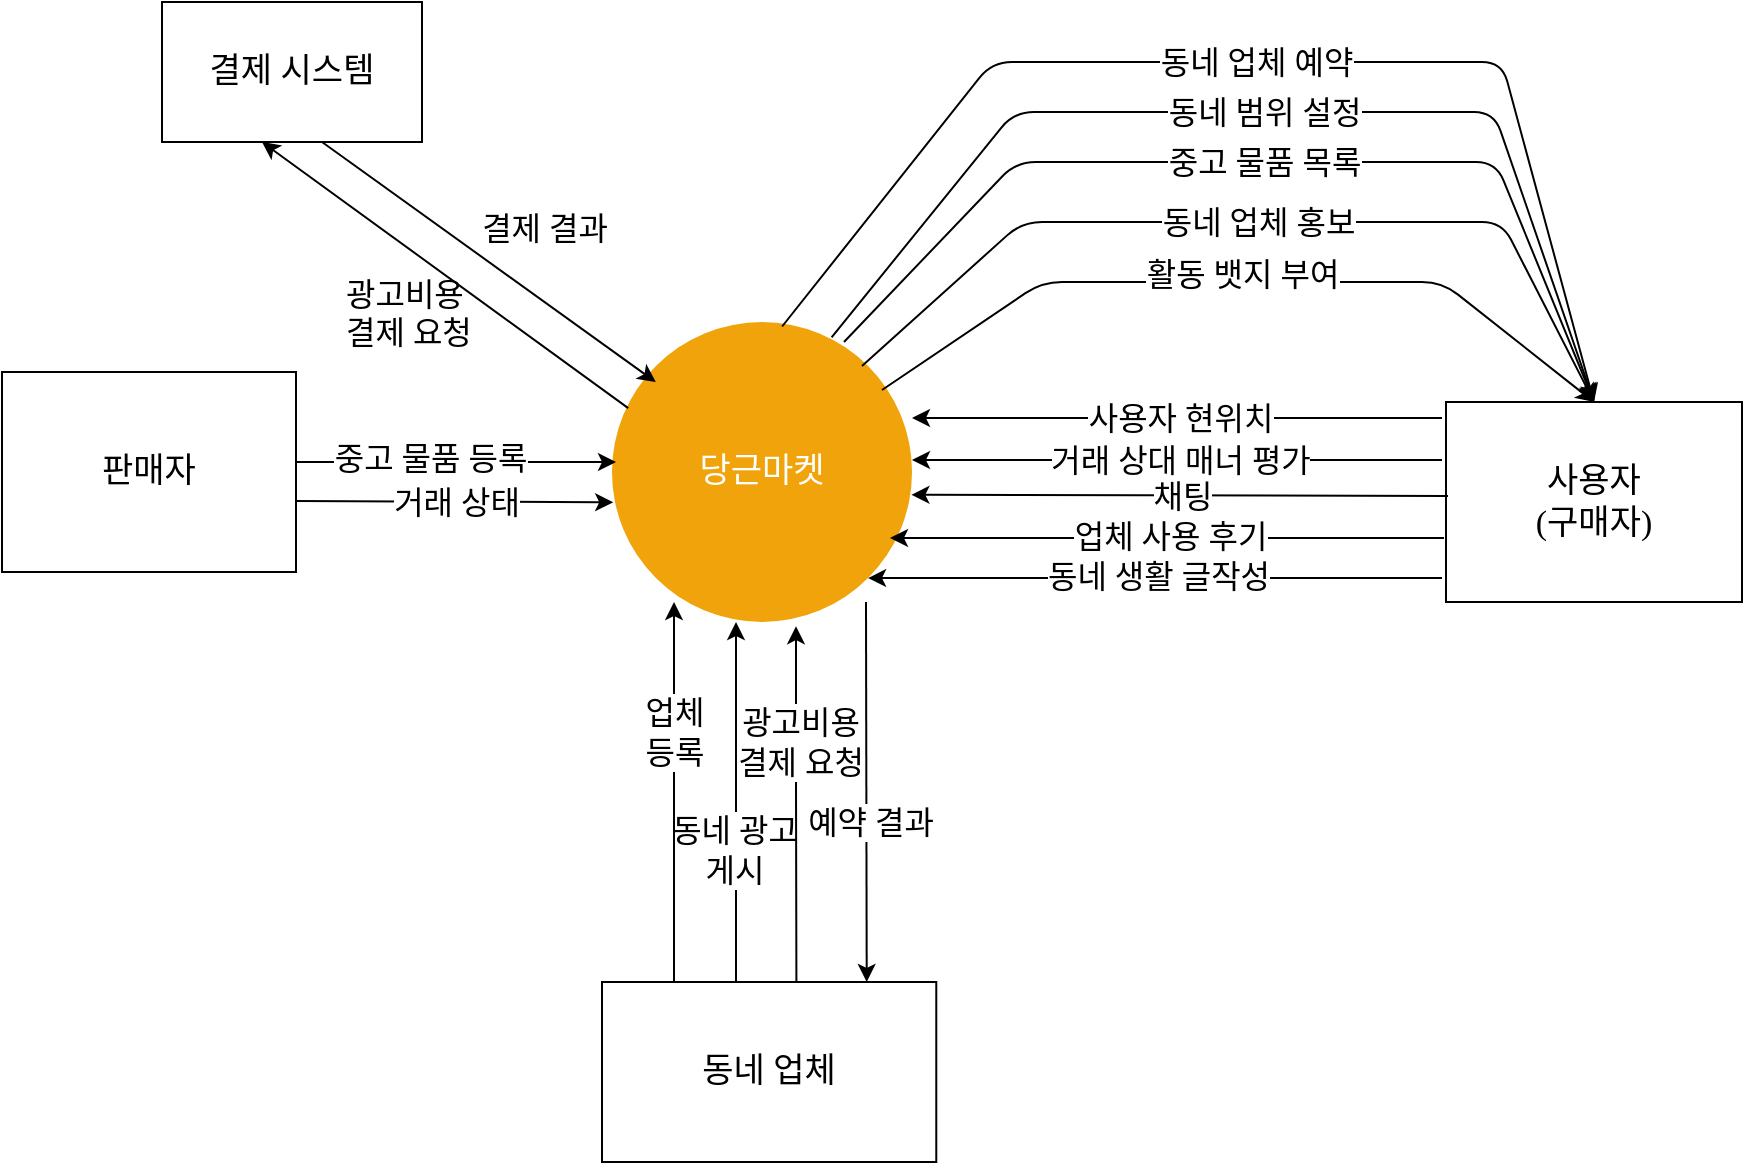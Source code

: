 <mxfile version="13.7.3" type="github">
  <diagram id="2eBaNiK83SsfWGN7OqTg" name="Page-1">
    <mxGraphModel dx="920" dy="552" grid="1" gridSize="10" guides="1" tooltips="1" connect="1" arrows="1" fold="1" page="1" pageScale="1" pageWidth="827" pageHeight="1169" background="#FFFFFF" math="0" shadow="0">
      <root>
        <mxCell id="0" />
        <mxCell id="1" parent="0" />
        <mxCell id="iDiovrbEPyYLWm7U3jqZ-1" value="당근마켓" style="ellipse;whiteSpace=wrap;html=1;aspect=fixed;fontFamily=Do Hyeon;fontSize=17;fillColor=#f0a30a;fontColor=#ffffff;strokeColor=none;fontSource=https%3A%2F%2Ffonts.googleapis.com%2Fcss%3Ffamily%3DDo%2BHyeon;" parent="1" vertex="1">
          <mxGeometry x="315" y="370" width="150" height="150" as="geometry" />
        </mxCell>
        <mxCell id="iDiovrbEPyYLWm7U3jqZ-4" value="동네 업체" style="rounded=0;whiteSpace=wrap;html=1;fontFamily=Do Hyeon;fontSize=17;fontSource=https%3A%2F%2Ffonts.googleapis.com%2Fcss%3Ffamily%3DDo%2BHyeon;" parent="1" vertex="1">
          <mxGeometry x="310" y="700" width="167.14" height="90" as="geometry" />
        </mxCell>
        <mxCell id="iDiovrbEPyYLWm7U3jqZ-26" value="사용자&lt;br&gt;(구매자)" style="rounded=0;whiteSpace=wrap;html=1;fontFamily=Do Hyeon;fontSize=17;fontSource=https%3A%2F%2Ffonts.googleapis.com%2Fcss%3Ffamily%3DDo%2BHyeon;" parent="1" vertex="1">
          <mxGeometry x="732" y="410" width="148" height="100" as="geometry" />
        </mxCell>
        <mxCell id="iDiovrbEPyYLWm7U3jqZ-27" value="판매자" style="rounded=0;whiteSpace=wrap;html=1;fontFamily=Do Hyeon;fontSize=17;fontSource=https%3A%2F%2Ffonts.googleapis.com%2Fcss%3Ffamily%3DDo%2BHyeon;" parent="1" vertex="1">
          <mxGeometry x="10" y="395" width="147" height="100" as="geometry" />
        </mxCell>
        <mxCell id="615CvDBMZHt1SZaBTN3t-6" value="" style="endArrow=classic;html=1;exitX=0.5;exitY=0;exitDx=0;exitDy=0;entryX=0.5;entryY=1;entryDx=0;entryDy=0;fontFamily=Do Hyeon;fontSource=https%3A%2F%2Ffonts.googleapis.com%2Fcss%3Ffamily%3DDo%2BHyeon;" parent="1" edge="1">
          <mxGeometry relative="1" as="geometry">
            <mxPoint x="377" y="700" as="sourcePoint" />
            <mxPoint x="377" y="520" as="targetPoint" />
            <Array as="points" />
          </mxGeometry>
        </mxCell>
        <mxCell id="615CvDBMZHt1SZaBTN3t-7" value="동네 광고&lt;br style=&quot;font-size: 16px&quot;&gt;게시" style="edgeLabel;resizable=0;html=1;align=center;verticalAlign=middle;fontSize=16;fontFamily=Do Hyeon;fontSource=https%3A%2F%2Ffonts.googleapis.com%2Fcss%3Ffamily%3DDo%2BHyeon;labelBackgroundColor=#FFFFFF;" parent="615CvDBMZHt1SZaBTN3t-6" connectable="0" vertex="1">
          <mxGeometry relative="1" as="geometry">
            <mxPoint x="-1" y="24" as="offset" />
          </mxGeometry>
        </mxCell>
        <mxCell id="615CvDBMZHt1SZaBTN3t-8" value="" style="endArrow=classic;html=1;exitX=0.885;exitY=-0.002;exitDx=0;exitDy=0;exitPerimeter=0;fontFamily=Do Hyeon;fontSource=https%3A%2F%2Ffonts.googleapis.com%2Fcss%3Ffamily%3DDo%2BHyeon;" parent="1" edge="1">
          <mxGeometry relative="1" as="geometry">
            <mxPoint x="407.2" y="700.0" as="sourcePoint" />
            <mxPoint x="407" y="522.12" as="targetPoint" />
            <Array as="points">
              <mxPoint x="407" y="600.12" />
            </Array>
          </mxGeometry>
        </mxCell>
        <mxCell id="615CvDBMZHt1SZaBTN3t-9" value="광고비용 &lt;br&gt;결제 요청" style="edgeLabel;resizable=0;html=1;align=center;verticalAlign=middle;fontSize=16;fontFamily=Do Hyeon;fontSource=https%3A%2F%2Ffonts.googleapis.com%2Fcss%3Ffamily%3DDo%2BHyeon;labelBackgroundColor=#FFFFFF;" parent="615CvDBMZHt1SZaBTN3t-8" connectable="0" vertex="1">
          <mxGeometry relative="1" as="geometry">
            <mxPoint x="1.98" y="-31" as="offset" />
          </mxGeometry>
        </mxCell>
        <mxCell id="615CvDBMZHt1SZaBTN3t-10" value="" style="endArrow=classic;html=1;fontFamily=Do Hyeon;fontSource=https%3A%2F%2Ffonts.googleapis.com%2Fcss%3Ffamily%3DDo%2BHyeon;" parent="1" edge="1">
          <mxGeometry relative="1" as="geometry">
            <mxPoint x="157" y="440" as="sourcePoint" />
            <mxPoint x="317" y="440" as="targetPoint" />
            <Array as="points" />
          </mxGeometry>
        </mxCell>
        <mxCell id="615CvDBMZHt1SZaBTN3t-11" value="중고 물품 등록" style="edgeLabel;resizable=0;html=1;align=center;verticalAlign=middle;fontSize=16;labelBackgroundColor=#FFFFFF;fontFamily=Do Hyeon;fontSource=https%3A%2F%2Ffonts.googleapis.com%2Fcss%3Ffamily%3DDo%2BHyeon;" parent="615CvDBMZHt1SZaBTN3t-10" connectable="0" vertex="1">
          <mxGeometry relative="1" as="geometry">
            <mxPoint x="-13" y="-2" as="offset" />
          </mxGeometry>
        </mxCell>
        <mxCell id="615CvDBMZHt1SZaBTN3t-12" value="" style="endArrow=classic;html=1;entryX=0.5;entryY=0;entryDx=0;entryDy=0;fontFamily=Do Hyeon;fontSource=https%3A%2F%2Ffonts.googleapis.com%2Fcss%3Ffamily%3DDo%2BHyeon;" parent="1" target="iDiovrbEPyYLWm7U3jqZ-26" edge="1">
          <mxGeometry relative="1" as="geometry">
            <mxPoint x="450" y="404" as="sourcePoint" />
            <mxPoint x="872" y="465" as="targetPoint" />
            <Array as="points">
              <mxPoint x="530" y="350" />
              <mxPoint x="730" y="350" />
            </Array>
          </mxGeometry>
        </mxCell>
        <mxCell id="615CvDBMZHt1SZaBTN3t-13" value="활동 뱃지 부여" style="edgeLabel;resizable=0;html=1;align=center;verticalAlign=middle;fontSize=16;labelBackgroundColor=#FFFFFF;fontFamily=Do Hyeon;fontSource=https%3A%2F%2Ffonts.googleapis.com%2Fcss%3Ffamily%3DDo%2BHyeon;" parent="615CvDBMZHt1SZaBTN3t-12" connectable="0" vertex="1">
          <mxGeometry relative="1" as="geometry">
            <mxPoint y="-4" as="offset" />
          </mxGeometry>
        </mxCell>
        <mxCell id="615CvDBMZHt1SZaBTN3t-18" value="" style="endArrow=classic;html=1;fontFamily=Do Hyeon;fontSource=https%3A%2F%2Ffonts.googleapis.com%2Fcss%3Ffamily%3DDo%2BHyeon;entryX=1;entryY=1;entryDx=0;entryDy=0;" parent="1" target="iDiovrbEPyYLWm7U3jqZ-1" edge="1">
          <mxGeometry relative="1" as="geometry">
            <mxPoint x="730" y="498" as="sourcePoint" />
            <mxPoint x="450" y="498" as="targetPoint" />
            <Array as="points" />
          </mxGeometry>
        </mxCell>
        <mxCell id="615CvDBMZHt1SZaBTN3t-19" value="동네 생활 글작성" style="edgeLabel;resizable=0;html=1;align=center;verticalAlign=middle;fontSize=16;labelBackgroundColor=#FFFFFF;fontFamily=Do Hyeon;fontSource=https%3A%2F%2Ffonts.googleapis.com%2Fcss%3Ffamily%3DDo%2BHyeon;" parent="615CvDBMZHt1SZaBTN3t-18" connectable="0" vertex="1">
          <mxGeometry relative="1" as="geometry">
            <mxPoint x="1" y="-1" as="offset" />
          </mxGeometry>
        </mxCell>
        <mxCell id="615CvDBMZHt1SZaBTN3t-20" value="" style="endArrow=classic;html=1;exitX=0;exitY=0.5;exitDx=0;exitDy=0;fontFamily=Do Hyeon;fontSource=https%3A%2F%2Ffonts.googleapis.com%2Fcss%3Ffamily%3DDo%2BHyeon;" parent="1" edge="1">
          <mxGeometry relative="1" as="geometry">
            <mxPoint x="730" y="439" as="sourcePoint" />
            <mxPoint x="465" y="439" as="targetPoint" />
            <Array as="points" />
          </mxGeometry>
        </mxCell>
        <mxCell id="615CvDBMZHt1SZaBTN3t-21" value="거래 상대 매너 평가" style="edgeLabel;resizable=0;html=1;align=center;verticalAlign=middle;fontSize=16;labelBackgroundColor=#FFFFFF;fontFamily=Do Hyeon;fontSource=https%3A%2F%2Ffonts.googleapis.com%2Fcss%3Ffamily%3DDo%2BHyeon;" parent="615CvDBMZHt1SZaBTN3t-20" connectable="0" vertex="1">
          <mxGeometry relative="1" as="geometry">
            <mxPoint x="1" y="0.2" as="offset" />
          </mxGeometry>
        </mxCell>
        <mxCell id="615CvDBMZHt1SZaBTN3t-27" value="" style="endArrow=classic;html=1;fontFamily=Do Hyeon;fontSource=https%3A%2F%2Ffonts.googleapis.com%2Fcss%3Ffamily%3DDo%2BHyeon;" parent="1" edge="1">
          <mxGeometry relative="1" as="geometry">
            <mxPoint x="731" y="478" as="sourcePoint" />
            <mxPoint x="454" y="478" as="targetPoint" />
            <Array as="points">
              <mxPoint x="591" y="478" />
            </Array>
          </mxGeometry>
        </mxCell>
        <mxCell id="615CvDBMZHt1SZaBTN3t-28" value="업체 사용 후기" style="edgeLabel;resizable=0;html=1;align=center;verticalAlign=middle;fontSize=16;labelBackgroundColor=#FFFFFF;fontFamily=Do Hyeon;fontSource=https%3A%2F%2Ffonts.googleapis.com%2Fcss%3Ffamily%3DDo%2BHyeon;" parent="615CvDBMZHt1SZaBTN3t-27" connectable="0" vertex="1">
          <mxGeometry relative="1" as="geometry">
            <mxPoint x="1" y="-1" as="offset" />
          </mxGeometry>
        </mxCell>
        <mxCell id="615CvDBMZHt1SZaBTN3t-30" value="" style="endArrow=classic;html=1;fontFamily=Do Hyeon;fontSource=https%3A%2F%2Ffonts.googleapis.com%2Fcss%3Ffamily%3DDo%2BHyeon;entryX=0.998;entryY=0.576;entryDx=0;entryDy=0;entryPerimeter=0;" parent="1" edge="1">
          <mxGeometry relative="1" as="geometry">
            <mxPoint x="733" y="457" as="sourcePoint" />
            <mxPoint x="464.7" y="456.4" as="targetPoint" />
            <Array as="points" />
          </mxGeometry>
        </mxCell>
        <mxCell id="615CvDBMZHt1SZaBTN3t-31" value="채팅" style="edgeLabel;resizable=0;html=1;align=center;verticalAlign=middle;fontSize=16;labelBackgroundColor=#FFFFFF;fontFamily=Do Hyeon;fontSource=https%3A%2F%2Ffonts.googleapis.com%2Fcss%3Ffamily%3DDo%2BHyeon;" parent="615CvDBMZHt1SZaBTN3t-30" connectable="0" vertex="1">
          <mxGeometry relative="1" as="geometry">
            <mxPoint x="1" as="offset" />
          </mxGeometry>
        </mxCell>
        <mxCell id="K0sjepav5S79el99xd7h-5" value="" style="endArrow=classic;html=1;fontFamily=Do Hyeon;fontSize=16;entryX=0.004;entryY=0.601;entryDx=0;entryDy=0;entryPerimeter=0;" parent="1" target="iDiovrbEPyYLWm7U3jqZ-1" edge="1">
          <mxGeometry relative="1" as="geometry">
            <mxPoint x="157" y="459.5" as="sourcePoint" />
            <mxPoint x="308" y="459.5" as="targetPoint" />
          </mxGeometry>
        </mxCell>
        <mxCell id="K0sjepav5S79el99xd7h-6" value="&lt;span style=&quot;font-size: 16px;&quot;&gt;거래 상태&lt;/span&gt;" style="edgeLabel;resizable=0;html=1;align=center;verticalAlign=middle;fontFamily=Do Hyeon;fontSource=https%3A%2F%2Ffonts.googleapis.com%2Fcss%3Ffamily%3DDo%2BHyeon;labelBackgroundColor=#FFFFFF;fontSize=16;" parent="K0sjepav5S79el99xd7h-5" connectable="0" vertex="1">
          <mxGeometry relative="1" as="geometry" />
        </mxCell>
        <mxCell id="K0sjepav5S79el99xd7h-7" value="" style="endArrow=classic;html=1;fontFamily=Do Hyeon;fontSource=https%3A%2F%2Ffonts.googleapis.com%2Fcss%3Ffamily%3DDo%2BHyeon;entryX=0.5;entryY=0;entryDx=0;entryDy=0;" parent="1" target="iDiovrbEPyYLWm7U3jqZ-26" edge="1">
          <mxGeometry relative="1" as="geometry">
            <mxPoint x="440" y="392" as="sourcePoint" />
            <mxPoint x="800" y="340" as="targetPoint" />
            <Array as="points">
              <mxPoint x="520" y="320" />
              <mxPoint x="760" y="320" />
            </Array>
          </mxGeometry>
        </mxCell>
        <mxCell id="K0sjepav5S79el99xd7h-8" value="동네 업체 홍보" style="edgeLabel;resizable=0;html=1;align=center;verticalAlign=middle;fontSize=16;labelBackgroundColor=#FFFFFF;fontFamily=Do Hyeon;fontSource=https%3A%2F%2Ffonts.googleapis.com%2Fcss%3Ffamily%3DDo%2BHyeon;" parent="K0sjepav5S79el99xd7h-7" connectable="0" vertex="1">
          <mxGeometry relative="1" as="geometry">
            <mxPoint x="1" as="offset" />
          </mxGeometry>
        </mxCell>
        <mxCell id="K0sjepav5S79el99xd7h-9" value="" style="endArrow=classic;html=1;exitX=0.5;exitY=0;exitDx=0;exitDy=0;fontFamily=Do Hyeon;fontSource=https%3A%2F%2Ffonts.googleapis.com%2Fcss%3Ffamily%3DDo%2BHyeon;" parent="1" edge="1">
          <mxGeometry relative="1" as="geometry">
            <mxPoint x="346" y="700" as="sourcePoint" />
            <mxPoint x="346" y="510" as="targetPoint" />
            <Array as="points" />
          </mxGeometry>
        </mxCell>
        <mxCell id="K0sjepav5S79el99xd7h-10" value="업체&lt;br&gt;등록" style="edgeLabel;resizable=0;html=1;align=center;verticalAlign=middle;fontSize=16;fontFamily=Do Hyeon;fontSource=https%3A%2F%2Ffonts.googleapis.com%2Fcss%3Ffamily%3DDo%2BHyeon;labelBackgroundColor=#FFFFFF;" parent="K0sjepav5S79el99xd7h-9" connectable="0" vertex="1">
          <mxGeometry relative="1" as="geometry">
            <mxPoint y="-30" as="offset" />
          </mxGeometry>
        </mxCell>
        <mxCell id="K0sjepav5S79el99xd7h-11" value="" style="endArrow=classic;html=1;fontFamily=Do Hyeon;fontSource=https%3A%2F%2Ffonts.googleapis.com%2Fcss%3Ffamily%3DDo%2BHyeon;entryX=0.5;entryY=0;entryDx=0;entryDy=0;" parent="1" target="iDiovrbEPyYLWm7U3jqZ-26" edge="1">
          <mxGeometry relative="1" as="geometry">
            <mxPoint x="431" y="380" as="sourcePoint" />
            <mxPoint x="798.97" y="390" as="targetPoint" />
            <Array as="points">
              <mxPoint x="517" y="290" />
              <mxPoint x="757" y="290" />
            </Array>
          </mxGeometry>
        </mxCell>
        <mxCell id="K0sjepav5S79el99xd7h-12" value="중고 물품 목록" style="edgeLabel;resizable=0;html=1;align=center;verticalAlign=middle;fontSize=16;labelBackgroundColor=#FFFFFF;fontFamily=Do Hyeon;fontSource=https%3A%2F%2Ffonts.googleapis.com%2Fcss%3Ffamily%3DDo%2BHyeon;" parent="K0sjepav5S79el99xd7h-11" connectable="0" vertex="1">
          <mxGeometry relative="1" as="geometry">
            <mxPoint x="1" as="offset" />
          </mxGeometry>
        </mxCell>
        <mxCell id="K0sjepav5S79el99xd7h-13" value="" style="endArrow=classic;html=1;exitX=0;exitY=0.5;exitDx=0;exitDy=0;fontFamily=Do Hyeon;fontSource=https%3A%2F%2Ffonts.googleapis.com%2Fcss%3Ffamily%3DDo%2BHyeon;" parent="1" edge="1">
          <mxGeometry relative="1" as="geometry">
            <mxPoint x="730" y="418" as="sourcePoint" />
            <mxPoint x="465" y="418" as="targetPoint" />
            <Array as="points" />
          </mxGeometry>
        </mxCell>
        <mxCell id="K0sjepav5S79el99xd7h-14" value="사용자 현위치" style="edgeLabel;resizable=0;html=1;align=center;verticalAlign=middle;fontSize=16;labelBackgroundColor=#FFFFFF;fontFamily=Do Hyeon;fontSource=https%3A%2F%2Ffonts.googleapis.com%2Fcss%3Ffamily%3DDo%2BHyeon;" parent="K0sjepav5S79el99xd7h-13" connectable="0" vertex="1">
          <mxGeometry relative="1" as="geometry">
            <mxPoint x="1" y="0.2" as="offset" />
          </mxGeometry>
        </mxCell>
        <mxCell id="K0sjepav5S79el99xd7h-15" value="" style="endArrow=classic;html=1;fontFamily=Do Hyeon;fontSource=https%3A%2F%2Ffonts.googleapis.com%2Fcss%3Ffamily%3DDo%2BHyeon;entryX=0.5;entryY=0;entryDx=0;entryDy=0;exitX=0.732;exitY=0.051;exitDx=0;exitDy=0;exitPerimeter=0;" parent="1" source="iDiovrbEPyYLWm7U3jqZ-1" target="iDiovrbEPyYLWm7U3jqZ-26" edge="1">
          <mxGeometry relative="1" as="geometry">
            <mxPoint x="430" y="355" as="sourcePoint" />
            <mxPoint x="805" y="385" as="targetPoint" />
            <Array as="points">
              <mxPoint x="516" y="265" />
              <mxPoint x="756" y="265" />
            </Array>
          </mxGeometry>
        </mxCell>
        <mxCell id="K0sjepav5S79el99xd7h-16" value="동네 범위 설정" style="edgeLabel;resizable=0;html=1;align=center;verticalAlign=middle;fontSize=16;labelBackgroundColor=#FFFFFF;fontFamily=Do Hyeon;fontSource=https%3A%2F%2Ffonts.googleapis.com%2Fcss%3Ffamily%3DDo%2BHyeon;" parent="K0sjepav5S79el99xd7h-15" connectable="0" vertex="1">
          <mxGeometry relative="1" as="geometry">
            <mxPoint x="1" as="offset" />
          </mxGeometry>
        </mxCell>
        <mxCell id="L4SgiP1MxD5cdKtb4Lhz-1" value="결제 시스템" style="rounded=0;whiteSpace=wrap;html=1;fontFamily=Do Hyeon;fontSize=17;fontSource=https%3A%2F%2Ffonts.googleapis.com%2Fcss%3Ffamily%3DDo%2BHyeon;" parent="1" vertex="1">
          <mxGeometry x="90" y="210" width="130" height="70" as="geometry" />
        </mxCell>
        <mxCell id="L4SgiP1MxD5cdKtb4Lhz-4" value="" style="endArrow=classic;html=1;fontFamily=Do Hyeon;fontSource=https%3A%2F%2Ffonts.googleapis.com%2Fcss%3Ffamily%3DDo%2BHyeon;exitX=0.5;exitY=1;exitDx=0;exitDy=0;entryX=0.146;entryY=0.2;entryDx=0;entryDy=0;entryPerimeter=0;" parent="1" edge="1" target="iDiovrbEPyYLWm7U3jqZ-1">
          <mxGeometry relative="1" as="geometry">
            <mxPoint x="170" y="280.0" as="sourcePoint" />
            <mxPoint x="340" y="402" as="targetPoint" />
            <Array as="points" />
          </mxGeometry>
        </mxCell>
        <mxCell id="L4SgiP1MxD5cdKtb4Lhz-5" value="결제 결과" style="edgeLabel;resizable=0;html=1;align=center;verticalAlign=middle;fontSize=16;fontFamily=Do Hyeon;fontSource=https%3A%2F%2Ffonts.googleapis.com%2Fcss%3Ffamily%3DDo%2BHyeon;labelBackgroundColor=#FFFFFF;" parent="L4SgiP1MxD5cdKtb4Lhz-4" connectable="0" vertex="1">
          <mxGeometry relative="1" as="geometry">
            <mxPoint x="26.89" y="-17.5" as="offset" />
          </mxGeometry>
        </mxCell>
        <mxCell id="DclSnaKNz0RfbiUWnmVD-1" value="&lt;span style=&quot;color: rgb(0, 0, 0); font-family: &amp;quot;do hyeon&amp;quot;; font-size: 16px; font-style: normal; font-weight: 400; letter-spacing: normal; text-align: center; text-indent: 0px; text-transform: none; word-spacing: 0px; background-color: rgb(255, 255, 255); display: inline; float: none;&quot;&gt;광고비용&lt;span&gt;&amp;nbsp;&lt;/span&gt;&lt;/span&gt;&lt;br style=&quot;color: rgb(0, 0, 0); font-family: &amp;quot;do hyeon&amp;quot;; font-size: 16px; font-style: normal; font-weight: 400; letter-spacing: normal; text-align: center; text-indent: 0px; text-transform: none; word-spacing: 0px;&quot;&gt;&lt;span style=&quot;color: rgb(0, 0, 0); font-family: &amp;quot;do hyeon&amp;quot;; font-size: 16px; font-style: normal; font-weight: 400; letter-spacing: normal; text-align: center; text-indent: 0px; text-transform: none; word-spacing: 0px; background-color: rgb(255, 255, 255); display: inline; float: none;&quot;&gt;결제 요청&lt;/span&gt;" style="text;whiteSpace=wrap;html=1;" vertex="1" parent="1">
          <mxGeometry x="180" y="340" width="80" height="40" as="geometry" />
        </mxCell>
        <mxCell id="DclSnaKNz0RfbiUWnmVD-2" value="" style="endArrow=classic;html=1;fontFamily=Do Hyeon;fontSource=https%3A%2F%2Ffonts.googleapis.com%2Fcss%3Ffamily%3DDo%2BHyeon;exitX=0.054;exitY=0.287;exitDx=0;exitDy=0;exitPerimeter=0;" edge="1" parent="1" source="iDiovrbEPyYLWm7U3jqZ-1">
          <mxGeometry relative="1" as="geometry">
            <mxPoint x="130" y="300.0" as="sourcePoint" />
            <mxPoint x="140" y="280" as="targetPoint" />
            <Array as="points" />
          </mxGeometry>
        </mxCell>
        <mxCell id="DclSnaKNz0RfbiUWnmVD-10" value="" style="endArrow=classic;html=1;entryX=0.75;entryY=0;entryDx=0;entryDy=0;" edge="1" parent="1">
          <mxGeometry relative="1" as="geometry">
            <mxPoint x="442" y="510" as="sourcePoint" />
            <mxPoint x="442.355" y="700" as="targetPoint" />
          </mxGeometry>
        </mxCell>
        <mxCell id="DclSnaKNz0RfbiUWnmVD-11" value="예약 결과" style="edgeLabel;resizable=0;html=1;align=center;verticalAlign=middle;fontFamily=Do Hyeon;fontSource=https%3A%2F%2Ffonts.googleapis.com%2Fcss%3Ffamily%3DDo%2BHyeon;fontSize=16;" connectable="0" vertex="1" parent="DclSnaKNz0RfbiUWnmVD-10">
          <mxGeometry relative="1" as="geometry">
            <mxPoint x="2" y="14.71" as="offset" />
          </mxGeometry>
        </mxCell>
        <mxCell id="DclSnaKNz0RfbiUWnmVD-15" value="" style="endArrow=classic;html=1;fontFamily=Do Hyeon;fontSource=https%3A%2F%2Ffonts.googleapis.com%2Fcss%3Ffamily%3DDo%2BHyeon;exitX=0.567;exitY=0.015;exitDx=0;exitDy=0;exitPerimeter=0;" edge="1" parent="1" source="iDiovrbEPyYLWm7U3jqZ-1">
          <mxGeometry relative="1" as="geometry">
            <mxPoint x="414.0" y="362.65" as="sourcePoint" />
            <mxPoint x="806" y="410" as="targetPoint" />
            <Array as="points">
              <mxPoint x="505" y="240" />
              <mxPoint x="760" y="240" />
            </Array>
          </mxGeometry>
        </mxCell>
        <mxCell id="DclSnaKNz0RfbiUWnmVD-16" value="동네 업체 예약" style="edgeLabel;resizable=0;html=1;align=center;verticalAlign=middle;fontSize=16;labelBackgroundColor=#FFFFFF;fontFamily=Do Hyeon;fontSource=https%3A%2F%2Ffonts.googleapis.com%2Fcss%3Ffamily%3DDo%2BHyeon;" connectable="0" vertex="1" parent="DclSnaKNz0RfbiUWnmVD-15">
          <mxGeometry relative="1" as="geometry">
            <mxPoint x="1" as="offset" />
          </mxGeometry>
        </mxCell>
      </root>
    </mxGraphModel>
  </diagram>
</mxfile>
